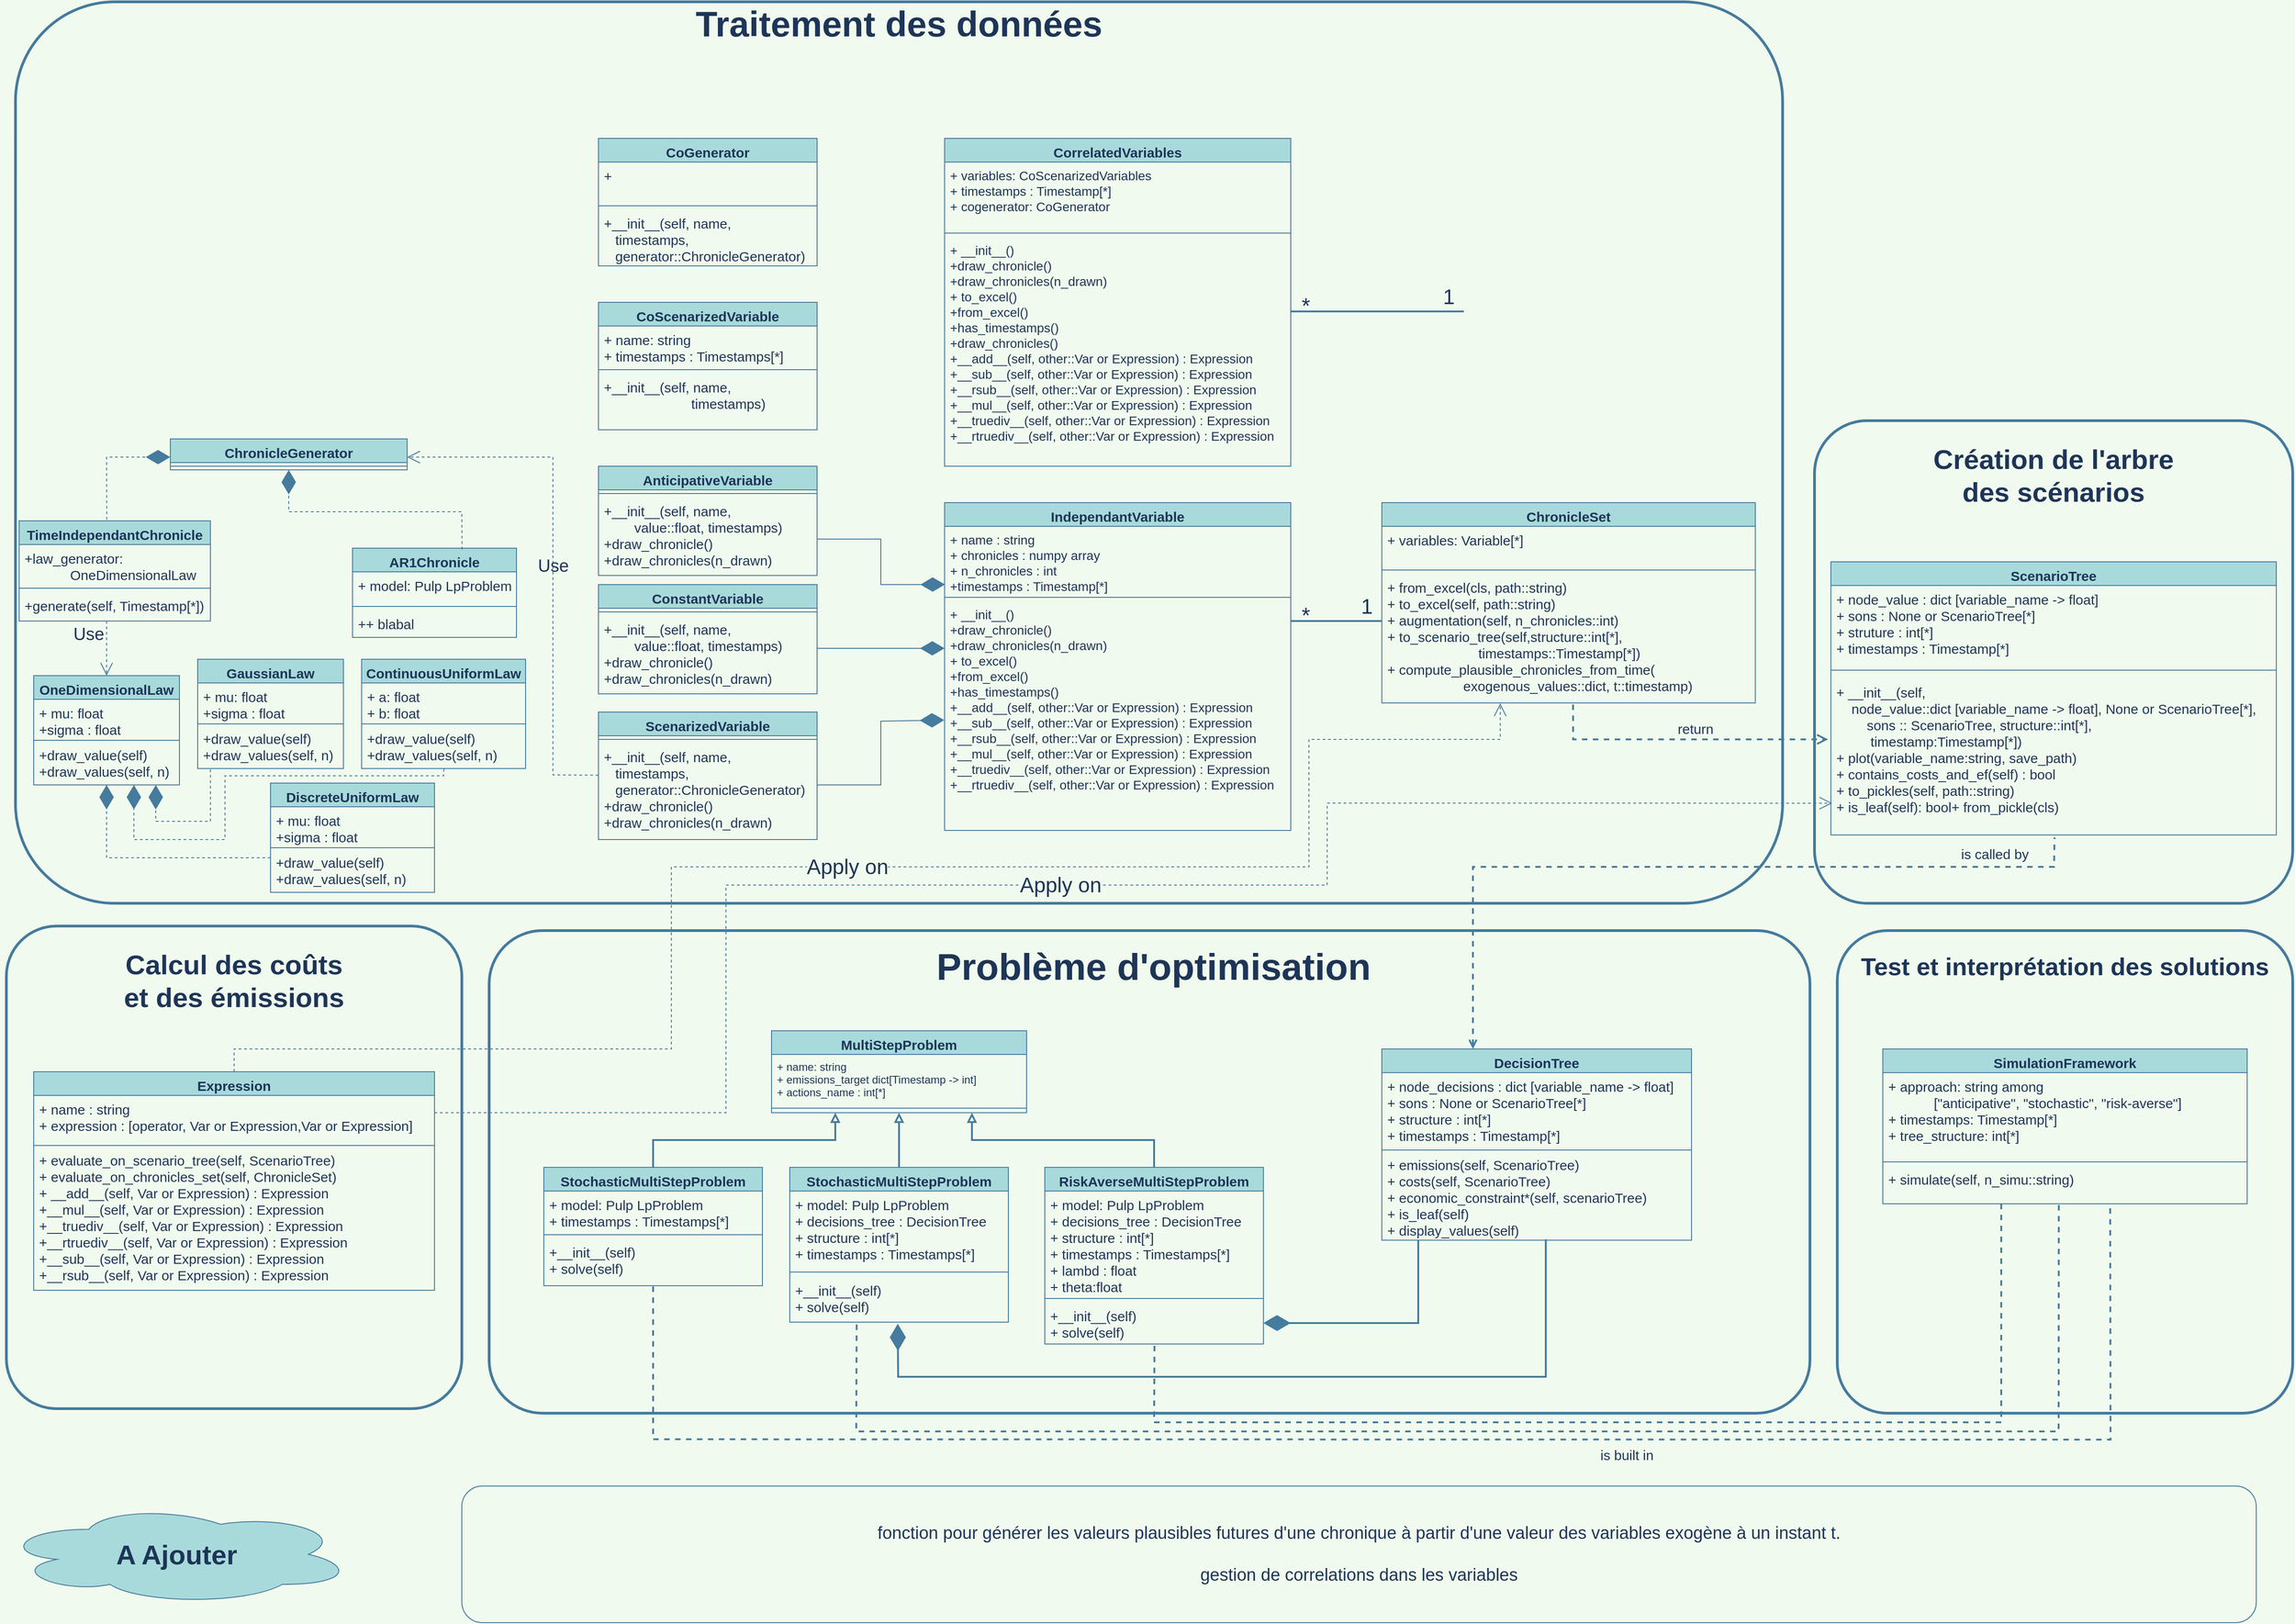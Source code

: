 <mxfile version="20.5.1" type="github">
  <diagram id="YrPUMRgpWzm4Fn-pUq0T" name="Page-1">
    <mxGraphModel dx="2578" dy="1687" grid="1" gridSize="10" guides="1" tooltips="1" connect="1" arrows="1" fold="1" page="1" pageScale="1" pageWidth="827" pageHeight="1169" background="#F1FAEE" math="0" shadow="0">
      <root>
        <mxCell id="0" />
        <mxCell id="1" parent="0" />
        <mxCell id="xvB01QNVO9UyKIm5b7mx-99" value="&lt;div style=&quot;font-size: 19px;&quot;&gt;&lt;font style=&quot;font-size: 19px;&quot;&gt;fonction pour générer les valeurs plausibles futures d&#39;une chronique à partir d&#39;une valeur des variables exogène à un instant t.&lt;/font&gt;&lt;/div&gt;&lt;div style=&quot;font-size: 19px;&quot;&gt;&lt;font style=&quot;font-size: 19px;&quot;&gt;&lt;br&gt;&lt;/font&gt;&lt;/div&gt;&lt;div style=&quot;font-size: 19px;&quot;&gt;&lt;font style=&quot;font-size: 19px;&quot;&gt;gestion de correlations dans les variables&lt;br&gt;&lt;/font&gt;&lt;/div&gt;" style="rounded=1;whiteSpace=wrap;html=1;strokeColor=#457B9D;fontSize=15;fontColor=#1D3557;fillColor=none;" parent="1" vertex="1">
          <mxGeometry x="-1140" y="1210" width="1970" height="150" as="geometry" />
        </mxCell>
        <mxCell id="xvB01QNVO9UyKIm5b7mx-77" value="" style="rounded=1;whiteSpace=wrap;html=1;arcSize=11;connectable=0;allowArrows=0;strokeWidth=3;fillColor=none;strokeColor=#457B9D;pointerEvents=0;fontColor=#1D3557;" parent="1" vertex="1">
          <mxGeometry x="-1640" y="595" width="500" height="530" as="geometry" />
        </mxCell>
        <mxCell id="xvB01QNVO9UyKIm5b7mx-73" value="" style="rounded=1;whiteSpace=wrap;html=1;arcSize=11;connectable=0;allowArrows=0;strokeWidth=3;fillColor=none;strokeColor=#457B9D;pointerEvents=0;fontColor=#1D3557;" parent="1" vertex="1">
          <mxGeometry x="-1630" y="-420" width="1940" height="990" as="geometry" />
        </mxCell>
        <mxCell id="xvB01QNVO9UyKIm5b7mx-2" value="IndependantVariable" style="swimlane;fontStyle=1;align=center;verticalAlign=top;childLayout=stackLayout;horizontal=1;startSize=26;horizontalStack=0;resizeParent=1;resizeParentMax=0;resizeLast=0;collapsible=1;marginBottom=0;fillColor=#A8DADC;strokeColor=#457B9D;fontColor=#1D3557;fontSize=15;" parent="1" vertex="1">
          <mxGeometry x="-610" y="130" width="380" height="360" as="geometry" />
        </mxCell>
        <mxCell id="xvB01QNVO9UyKIm5b7mx-3" value="+ name : string&#xa;+ chronicles : numpy array&#xa;+ n_chronicles : int&#xa;+timestamps : Timestamp[*]&#xa;&#xa;&#xa;" style="text;strokeColor=none;fillColor=none;align=left;verticalAlign=top;spacingLeft=4;spacingRight=4;overflow=hidden;rotatable=0;points=[[0,0.5],[1,0.5]];portConstraint=eastwest;fontSize=14;fontColor=#1D3557;" parent="xvB01QNVO9UyKIm5b7mx-2" vertex="1">
          <mxGeometry y="26" width="380" height="74" as="geometry" />
        </mxCell>
        <mxCell id="xvB01QNVO9UyKIm5b7mx-4" value="" style="line;strokeWidth=1;fillColor=none;align=left;verticalAlign=middle;spacingTop=-1;spacingLeft=3;spacingRight=3;rotatable=0;labelPosition=right;points=[];portConstraint=eastwest;strokeColor=#457B9D;fontColor=#1D3557;labelBackgroundColor=#F1FAEE;" parent="xvB01QNVO9UyKIm5b7mx-2" vertex="1">
          <mxGeometry y="100" width="380" height="8" as="geometry" />
        </mxCell>
        <mxCell id="xvB01QNVO9UyKIm5b7mx-5" value="+ __init__()&#xa;+draw_chronicle()&#xa;+draw_chronicles(n_drawn)&#xa;+ to_excel()&#xa;+from_excel()&#xa;+has_timestamps()&#xa;+__add__(self, other::Var or Expression) : Expression&#xa;+__sub__(self, other::Var or Expression) : Expression&#xa;+__rsub__(self, other::Var or Expression) : Expression&#xa;+__mul__(self, other::Var or Expression) : Expression&#xa;+__truediv__(self, other::Var or Expression) : Expression&#xa;+__rtruediv__(self, other::Var or Expression) : Expression&#xa;" style="text;strokeColor=none;fillColor=none;align=left;verticalAlign=top;spacingLeft=4;spacingRight=4;overflow=hidden;rotatable=0;points=[[0,0.5],[1,0.5]];portConstraint=eastwest;fontSize=14;fontColor=#1D3557;" parent="xvB01QNVO9UyKIm5b7mx-2" vertex="1">
          <mxGeometry y="108" width="380" height="252" as="geometry" />
        </mxCell>
        <mxCell id="xvB01QNVO9UyKIm5b7mx-10" value="ScenarioTree" style="swimlane;fontStyle=1;align=center;verticalAlign=top;childLayout=stackLayout;horizontal=1;startSize=26;horizontalStack=0;resizeParent=1;resizeParentMax=0;resizeLast=0;collapsible=1;marginBottom=0;fillColor=#A8DADC;strokeColor=#457B9D;fontColor=#1D3557;fontSize=15;" parent="1" vertex="1">
          <mxGeometry x="363" y="195" width="489" height="300" as="geometry" />
        </mxCell>
        <mxCell id="xvB01QNVO9UyKIm5b7mx-11" value="+ node_value : dict [variable_name -&gt; float]&#xa;+ sons : None or ScenarioTree[*]&#xa;+ struture : int[*]&#xa;+ timestamps : Timestamp[*]&#xa;&#xa;&#xa;" style="text;strokeColor=none;fillColor=none;align=left;verticalAlign=top;spacingLeft=4;spacingRight=4;overflow=hidden;rotatable=0;points=[[0,0.5],[1,0.5]];portConstraint=eastwest;fontColor=#1D3557;fontSize=15;" parent="xvB01QNVO9UyKIm5b7mx-10" vertex="1">
          <mxGeometry y="26" width="489" height="84" as="geometry" />
        </mxCell>
        <mxCell id="xvB01QNVO9UyKIm5b7mx-12" value="" style="line;strokeWidth=1;fillColor=none;align=left;verticalAlign=middle;spacingTop=-1;spacingLeft=3;spacingRight=3;rotatable=0;labelPosition=right;points=[];portConstraint=eastwest;strokeColor=#457B9D;fontColor=#1D3557;labelBackgroundColor=#F1FAEE;" parent="xvB01QNVO9UyKIm5b7mx-10" vertex="1">
          <mxGeometry y="110" width="489" height="18" as="geometry" />
        </mxCell>
        <mxCell id="xvB01QNVO9UyKIm5b7mx-13" value="+ __init__(self, &#xa;    node_value::dict [variable_name -&gt; float], None or ScenarioTree[*],&#xa;        sons :: ScenarioTree, structure::int[*],&#xa;         timestamp:Timestamp[*])&#xa;+ plot(variable_name:string, save_path)&#xa;+ contains_costs_and_ef(self) : bool&#xa;+ to_pickles(self, path::string)&#xa;+ is_leaf(self): bool+ from_pickle(cls)&#xa;" style="text;strokeColor=none;fillColor=none;align=left;verticalAlign=top;spacingLeft=4;spacingRight=4;overflow=hidden;rotatable=0;points=[[0,0.5],[1,0.5]];portConstraint=eastwest;fontColor=#1D3557;fontSize=15;" parent="xvB01QNVO9UyKIm5b7mx-10" vertex="1">
          <mxGeometry y="128" width="489" height="172" as="geometry" />
        </mxCell>
        <mxCell id="xvB01QNVO9UyKIm5b7mx-32" value="Expression" style="swimlane;fontStyle=1;align=center;verticalAlign=top;childLayout=stackLayout;horizontal=1;startSize=26;horizontalStack=0;resizeParent=1;resizeParentMax=0;resizeLast=0;collapsible=1;marginBottom=0;fillColor=#A8DADC;strokeColor=#457B9D;fontColor=#1D3557;fontSize=15;" parent="1" vertex="1">
          <mxGeometry x="-1610" y="755" width="440" height="240" as="geometry" />
        </mxCell>
        <mxCell id="xvB01QNVO9UyKIm5b7mx-33" value="+ name : string&#xa;+ expression : [operator, Var or Expression,Var or Expression]" style="text;strokeColor=none;fillColor=none;align=left;verticalAlign=top;spacingLeft=4;spacingRight=4;overflow=hidden;rotatable=0;points=[[0,0.5],[1,0.5]];portConstraint=eastwest;fontColor=#1D3557;fontSize=15;" parent="xvB01QNVO9UyKIm5b7mx-32" vertex="1">
          <mxGeometry y="26" width="440" height="54" as="geometry" />
        </mxCell>
        <mxCell id="xvB01QNVO9UyKIm5b7mx-34" value="" style="line;strokeWidth=1;fillColor=none;align=left;verticalAlign=middle;spacingTop=-1;spacingLeft=3;spacingRight=3;rotatable=0;labelPosition=right;points=[];portConstraint=eastwest;strokeColor=#457B9D;fontColor=#1D3557;labelBackgroundColor=#F1FAEE;" parent="xvB01QNVO9UyKIm5b7mx-32" vertex="1">
          <mxGeometry y="80" width="440" height="2" as="geometry" />
        </mxCell>
        <mxCell id="xvB01QNVO9UyKIm5b7mx-35" value="+ evaluate_on_scenario_tree(self, ScenarioTree)&#xa;+ evaluate_on_chronicles_set(self, ChronicleSet)&#xa;+ __add__(self, Var or Expression) : Expression&#xa;+__mul__(self, Var or Expression) : Expression&#xa;+__truediv__(self, Var or Expression) : Expression&#xa;+__rtruediv__(self, Var or Expression) : Expression&#xa;+__sub__(self, Var or Expression) : Expression&#xa;+__rsub__(self, Var or Expression) : Expression&#xa;&#xa;&#xa;&#xa;" style="text;strokeColor=none;fillColor=none;align=left;verticalAlign=top;spacingLeft=4;spacingRight=4;overflow=hidden;rotatable=0;points=[[0,0.5],[1,0.5]];portConstraint=eastwest;fontColor=#1D3557;fontSize=15;" parent="xvB01QNVO9UyKIm5b7mx-32" vertex="1">
          <mxGeometry y="82" width="440" height="158" as="geometry" />
        </mxCell>
        <mxCell id="xvB01QNVO9UyKIm5b7mx-41" value="ChronicleSet" style="swimlane;fontStyle=1;align=center;verticalAlign=top;childLayout=stackLayout;horizontal=1;startSize=26;horizontalStack=0;resizeParent=1;resizeParentMax=0;resizeLast=0;collapsible=1;marginBottom=0;fillColor=#A8DADC;strokeColor=#457B9D;fontColor=#1D3557;fontSize=15;" parent="1" vertex="1">
          <mxGeometry x="-130" y="130" width="410" height="220" as="geometry" />
        </mxCell>
        <mxCell id="xvB01QNVO9UyKIm5b7mx-42" value="+ variables: Variable[*]" style="text;strokeColor=none;fillColor=none;align=left;verticalAlign=top;spacingLeft=4;spacingRight=4;overflow=hidden;rotatable=0;points=[[0,0.5],[1,0.5]];portConstraint=eastwest;fontColor=#1D3557;fontSize=15;" parent="xvB01QNVO9UyKIm5b7mx-41" vertex="1">
          <mxGeometry y="26" width="410" height="44" as="geometry" />
        </mxCell>
        <mxCell id="xvB01QNVO9UyKIm5b7mx-43" value="" style="line;strokeWidth=1;fillColor=none;align=left;verticalAlign=middle;spacingTop=-1;spacingLeft=3;spacingRight=3;rotatable=0;labelPosition=right;points=[];portConstraint=eastwest;strokeColor=#457B9D;fontColor=#1D3557;labelBackgroundColor=#F1FAEE;" parent="xvB01QNVO9UyKIm5b7mx-41" vertex="1">
          <mxGeometry y="70" width="410" height="8" as="geometry" />
        </mxCell>
        <mxCell id="xvB01QNVO9UyKIm5b7mx-44" value="+ from_excel(cls, path::string)&#xa;+ to_excel(self, path::string)&#xa;+ augmentation(self, n_chronicles::int)&#xa;+ to_scenario_tree(self,structure::int[*], &#xa;                        timestamps::Timestamp[*])&#xa;+ compute_plausible_chronicles_from_time(&#xa;                    exogenous_values::dict, t::timestamp)&#xa;" style="text;strokeColor=none;fillColor=none;align=left;verticalAlign=top;spacingLeft=4;spacingRight=4;overflow=hidden;rotatable=0;points=[[0,0.5],[1,0.5]];portConstraint=eastwest;fontColor=#1D3557;fontSize=15;" parent="xvB01QNVO9UyKIm5b7mx-41" vertex="1">
          <mxGeometry y="78" width="410" height="142" as="geometry" />
        </mxCell>
        <mxCell id="xvB01QNVO9UyKIm5b7mx-47" value="DecisionTree" style="swimlane;fontStyle=1;align=center;verticalAlign=top;childLayout=stackLayout;horizontal=1;startSize=26;horizontalStack=0;resizeParent=1;resizeParentMax=0;resizeLast=0;collapsible=1;marginBottom=0;fillColor=#A8DADC;strokeColor=#457B9D;fontColor=#1D3557;fontSize=15;" parent="1" vertex="1">
          <mxGeometry x="-130" y="730" width="340" height="210" as="geometry" />
        </mxCell>
        <mxCell id="xvB01QNVO9UyKIm5b7mx-48" value="+ node_decisions : dict [variable_name -&gt; float]&#xa;+ sons : None or ScenarioTree[*]&#xa;+ structure : int[*]&#xa;+ timestamps : Timestamp[*]&#xa;&#xa;&#xa;" style="text;strokeColor=none;fillColor=none;align=left;verticalAlign=top;spacingLeft=4;spacingRight=4;overflow=hidden;rotatable=0;points=[[0,0.5],[1,0.5]];portConstraint=eastwest;fontColor=#1D3557;fontSize=15;" parent="xvB01QNVO9UyKIm5b7mx-47" vertex="1">
          <mxGeometry y="26" width="340" height="84" as="geometry" />
        </mxCell>
        <mxCell id="xvB01QNVO9UyKIm5b7mx-49" value="" style="line;strokeWidth=1;fillColor=none;align=left;verticalAlign=middle;spacingTop=-1;spacingLeft=3;spacingRight=3;rotatable=0;labelPosition=right;points=[];portConstraint=eastwest;strokeColor=#457B9D;fontColor=#1D3557;labelBackgroundColor=#F1FAEE;" parent="xvB01QNVO9UyKIm5b7mx-47" vertex="1">
          <mxGeometry y="110" width="340" height="2" as="geometry" />
        </mxCell>
        <mxCell id="xvB01QNVO9UyKIm5b7mx-50" value="+ emissions(self, ScenarioTree)&#xa;+ costs(self, ScenarioTree)&#xa;+ economic_constraint*(self, scenarioTree)&#xa;+ is_leaf(self)&#xa;+ display_values(self)" style="text;strokeColor=none;fillColor=none;align=left;verticalAlign=top;spacingLeft=4;spacingRight=4;overflow=hidden;rotatable=0;points=[[0,0.5],[1,0.5]];portConstraint=eastwest;fontColor=#1D3557;fontSize=15;" parent="xvB01QNVO9UyKIm5b7mx-47" vertex="1">
          <mxGeometry y="112" width="340" height="98" as="geometry" />
        </mxCell>
        <mxCell id="xvB01QNVO9UyKIm5b7mx-53" value="MultiStepProblem" style="swimlane;fontStyle=1;align=center;verticalAlign=top;childLayout=stackLayout;horizontal=1;startSize=26;horizontalStack=0;resizeParent=1;resizeParentMax=0;resizeLast=0;collapsible=1;marginBottom=0;fillColor=#A8DADC;strokeColor=#457B9D;fontColor=#1D3557;fontSize=15;" parent="1" vertex="1">
          <mxGeometry x="-800" y="710" width="280" height="90" as="geometry" />
        </mxCell>
        <mxCell id="xvB01QNVO9UyKIm5b7mx-54" value="+ name: string&#xa;+ emissions_target dict[Timestamp -&gt; int]&#xa;+ actions_name : int[*]&#xa;&#xa;" style="text;strokeColor=none;fillColor=none;align=left;verticalAlign=top;spacingLeft=4;spacingRight=4;overflow=hidden;rotatable=0;points=[[0,0.5],[1,0.5]];portConstraint=eastwest;fontColor=#1D3557;" parent="xvB01QNVO9UyKIm5b7mx-53" vertex="1">
          <mxGeometry y="26" width="280" height="54" as="geometry" />
        </mxCell>
        <mxCell id="xvB01QNVO9UyKIm5b7mx-55" value="" style="line;strokeWidth=1;fillColor=none;align=left;verticalAlign=middle;spacingTop=-1;spacingLeft=3;spacingRight=3;rotatable=0;labelPosition=right;points=[];portConstraint=eastwest;strokeColor=#457B9D;fontColor=#1D3557;labelBackgroundColor=#F1FAEE;" parent="xvB01QNVO9UyKIm5b7mx-53" vertex="1">
          <mxGeometry y="80" width="280" height="10" as="geometry" />
        </mxCell>
        <mxCell id="xvB01QNVO9UyKIm5b7mx-57" value="StochasticMultiStepProblem" style="swimlane;fontStyle=1;align=center;verticalAlign=top;childLayout=stackLayout;horizontal=1;startSize=26;horizontalStack=0;resizeParent=1;resizeParentMax=0;resizeLast=0;collapsible=1;marginBottom=0;fillColor=#A8DADC;strokeColor=#457B9D;fontColor=#1D3557;fontSize=15;" parent="1" vertex="1">
          <mxGeometry x="-1050" y="860" width="240" height="130" as="geometry" />
        </mxCell>
        <mxCell id="xvB01QNVO9UyKIm5b7mx-58" value="+ model: Pulp LpProblem&#xa;+ timestamps : Timestamps[*]" style="text;strokeColor=none;fillColor=none;align=left;verticalAlign=top;spacingLeft=4;spacingRight=4;overflow=hidden;rotatable=0;points=[[0,0.5],[1,0.5]];portConstraint=eastwest;fontColor=#1D3557;fontSize=15;" parent="xvB01QNVO9UyKIm5b7mx-57" vertex="1">
          <mxGeometry y="26" width="240" height="44" as="geometry" />
        </mxCell>
        <mxCell id="xvB01QNVO9UyKIm5b7mx-59" value="" style="line;strokeWidth=1;fillColor=none;align=left;verticalAlign=middle;spacingTop=-1;spacingLeft=3;spacingRight=3;rotatable=0;labelPosition=right;points=[];portConstraint=eastwest;strokeColor=#457B9D;fontColor=#1D3557;labelBackgroundColor=#F1FAEE;" parent="xvB01QNVO9UyKIm5b7mx-57" vertex="1">
          <mxGeometry y="70" width="240" height="8" as="geometry" />
        </mxCell>
        <mxCell id="xvB01QNVO9UyKIm5b7mx-60" value="+__init__(self)&#xa;+ solve(self)&#xa;&#xa;&#xa;" style="text;strokeColor=none;fillColor=none;align=left;verticalAlign=top;spacingLeft=4;spacingRight=4;overflow=hidden;rotatable=0;points=[[0,0.5],[1,0.5]];portConstraint=eastwest;fontColor=#1D3557;fontSize=15;" parent="xvB01QNVO9UyKIm5b7mx-57" vertex="1">
          <mxGeometry y="78" width="240" height="52" as="geometry" />
        </mxCell>
        <mxCell id="xvB01QNVO9UyKIm5b7mx-61" value="StochasticMultiStepProblem" style="swimlane;fontStyle=1;align=center;verticalAlign=top;childLayout=stackLayout;horizontal=1;startSize=26;horizontalStack=0;resizeParent=1;resizeParentMax=0;resizeLast=0;collapsible=1;marginBottom=0;fillColor=#A8DADC;strokeColor=#457B9D;fontColor=#1D3557;fontSize=15;" parent="1" vertex="1">
          <mxGeometry x="-780" y="860" width="240" height="170" as="geometry" />
        </mxCell>
        <mxCell id="xvB01QNVO9UyKIm5b7mx-62" value="+ model: Pulp LpProblem&#xa;+ decisions_tree : DecisionTree&#xa;+ structure : int[*]&#xa;+ timestamps : Timestamps[*]&#xa;&#xa;" style="text;strokeColor=none;fillColor=none;align=left;verticalAlign=top;spacingLeft=4;spacingRight=4;overflow=hidden;rotatable=0;points=[[0,0.5],[1,0.5]];portConstraint=eastwest;fontColor=#1D3557;fontSize=15;" parent="xvB01QNVO9UyKIm5b7mx-61" vertex="1">
          <mxGeometry y="26" width="240" height="84" as="geometry" />
        </mxCell>
        <mxCell id="xvB01QNVO9UyKIm5b7mx-63" value="" style="line;strokeWidth=1;fillColor=none;align=left;verticalAlign=middle;spacingTop=-1;spacingLeft=3;spacingRight=3;rotatable=0;labelPosition=right;points=[];portConstraint=eastwest;strokeColor=#457B9D;fontColor=#1D3557;labelBackgroundColor=#F1FAEE;" parent="xvB01QNVO9UyKIm5b7mx-61" vertex="1">
          <mxGeometry y="110" width="240" height="10" as="geometry" />
        </mxCell>
        <mxCell id="xvB01QNVO9UyKIm5b7mx-64" value="+__init__(self)&#xa;+ solve(self)&#xa;" style="text;strokeColor=none;fillColor=none;align=left;verticalAlign=top;spacingLeft=4;spacingRight=4;overflow=hidden;rotatable=0;points=[[0,0.5],[1,0.5]];portConstraint=eastwest;fontColor=#1D3557;fontSize=15;" parent="xvB01QNVO9UyKIm5b7mx-61" vertex="1">
          <mxGeometry y="120" width="240" height="50" as="geometry" />
        </mxCell>
        <mxCell id="xvB01QNVO9UyKIm5b7mx-65" value="RiskAverseMultiStepProblem" style="swimlane;fontStyle=1;align=center;verticalAlign=top;childLayout=stackLayout;horizontal=1;startSize=26;horizontalStack=0;resizeParent=1;resizeParentMax=0;resizeLast=0;collapsible=1;marginBottom=0;fillColor=#A8DADC;strokeColor=#457B9D;fontColor=#1D3557;fontSize=15;" parent="1" vertex="1">
          <mxGeometry x="-500" y="860" width="240" height="194" as="geometry" />
        </mxCell>
        <mxCell id="xvB01QNVO9UyKIm5b7mx-66" value="+ model: Pulp LpProblem&#xa;+ decisions_tree : DecisionTree&#xa;+ structure : int[*]&#xa;+ timestamps : Timestamps[*]&#xa;+ lambd : float&#xa;+ theta:float&#xa;&#xa;&#xa;&#xa;&#xa;" style="text;strokeColor=none;fillColor=none;align=left;verticalAlign=top;spacingLeft=4;spacingRight=4;overflow=hidden;rotatable=0;points=[[0,0.5],[1,0.5]];portConstraint=eastwest;fontColor=#1D3557;fontSize=15;" parent="xvB01QNVO9UyKIm5b7mx-65" vertex="1">
          <mxGeometry y="26" width="240" height="114" as="geometry" />
        </mxCell>
        <mxCell id="xvB01QNVO9UyKIm5b7mx-67" value="" style="line;strokeWidth=1;fillColor=none;align=left;verticalAlign=middle;spacingTop=-1;spacingLeft=3;spacingRight=3;rotatable=0;labelPosition=right;points=[];portConstraint=eastwest;strokeColor=#457B9D;fontColor=#1D3557;labelBackgroundColor=#F1FAEE;" parent="xvB01QNVO9UyKIm5b7mx-65" vertex="1">
          <mxGeometry y="140" width="240" height="8" as="geometry" />
        </mxCell>
        <mxCell id="xvB01QNVO9UyKIm5b7mx-68" value="+__init__(self)&#xa;+ solve(self)&#xa;&#xa;&#xa;&#xa;&#xa;" style="text;strokeColor=none;fillColor=none;align=left;verticalAlign=top;spacingLeft=4;spacingRight=4;overflow=hidden;rotatable=0;points=[[0,0.5],[1,0.5]];portConstraint=eastwest;fontColor=#1D3557;fontSize=15;" parent="xvB01QNVO9UyKIm5b7mx-65" vertex="1">
          <mxGeometry y="148" width="240" height="46" as="geometry" />
        </mxCell>
        <mxCell id="xvB01QNVO9UyKIm5b7mx-69" value="SimulationFramework" style="swimlane;fontStyle=1;align=center;verticalAlign=top;childLayout=stackLayout;horizontal=1;startSize=26;horizontalStack=0;resizeParent=1;resizeParentMax=0;resizeLast=0;collapsible=1;marginBottom=0;fillColor=#A8DADC;strokeColor=#457B9D;fontColor=#1D3557;fontSize=15;" parent="1" vertex="1">
          <mxGeometry x="420" y="730" width="400" height="170" as="geometry" />
        </mxCell>
        <mxCell id="xvB01QNVO9UyKIm5b7mx-70" value="+ approach: string among &#xa;            [&quot;anticipative&quot;, &quot;stochastic&quot;, &quot;risk-averse&quot;]&#xa;+ timestamps: Timestamp[*]&#xa;+ tree_structure: int[*] &#xa;" style="text;strokeColor=none;fillColor=none;align=left;verticalAlign=top;spacingLeft=4;spacingRight=4;overflow=hidden;rotatable=0;points=[[0,0.5],[1,0.5]];portConstraint=eastwest;fontColor=#1D3557;fontSize=15;" parent="xvB01QNVO9UyKIm5b7mx-69" vertex="1">
          <mxGeometry y="26" width="400" height="94" as="geometry" />
        </mxCell>
        <mxCell id="xvB01QNVO9UyKIm5b7mx-71" value="" style="line;strokeWidth=1;fillColor=none;align=left;verticalAlign=middle;spacingTop=-1;spacingLeft=3;spacingRight=3;rotatable=0;labelPosition=right;points=[];portConstraint=eastwest;strokeColor=#457B9D;fontColor=#1D3557;labelBackgroundColor=#F1FAEE;" parent="xvB01QNVO9UyKIm5b7mx-69" vertex="1">
          <mxGeometry y="120" width="400" height="8" as="geometry" />
        </mxCell>
        <mxCell id="xvB01QNVO9UyKIm5b7mx-72" value="+ simulate(self, n_simu::string)&#xa;" style="text;strokeColor=none;fillColor=none;align=left;verticalAlign=top;spacingLeft=4;spacingRight=4;overflow=hidden;rotatable=0;points=[[0,0.5],[1,0.5]];portConstraint=eastwest;fontColor=#1D3557;fontSize=15;" parent="xvB01QNVO9UyKIm5b7mx-69" vertex="1">
          <mxGeometry y="128" width="400" height="42" as="geometry" />
        </mxCell>
        <mxCell id="xvB01QNVO9UyKIm5b7mx-74" value="&lt;font style=&quot;font-size: 39px;&quot;&gt;&lt;b&gt;&lt;font style=&quot;font-size: 39px;&quot;&gt;Traitement des données&lt;/font&gt;&lt;/b&gt;&lt;/font&gt;" style="text;html=1;strokeColor=none;fillColor=none;align=center;verticalAlign=middle;whiteSpace=wrap;rounded=0;strokeWidth=3;fontColor=#1D3557;" parent="1" vertex="1">
          <mxGeometry x="-1630" y="-420" width="1940" height="50" as="geometry" />
        </mxCell>
        <mxCell id="xvB01QNVO9UyKIm5b7mx-75" value="" style="rounded=1;whiteSpace=wrap;html=1;arcSize=11;connectable=0;allowArrows=0;strokeWidth=3;fillColor=none;strokeColor=#457B9D;pointerEvents=0;fontColor=#1D3557;" parent="1" vertex="1">
          <mxGeometry x="345" y="40" width="525" height="530" as="geometry" />
        </mxCell>
        <mxCell id="xvB01QNVO9UyKIm5b7mx-76" value="&lt;div style=&quot;font-size: 30px;&quot;&gt;&lt;font style=&quot;font-size: 30px;&quot;&gt;&lt;b&gt;&lt;font style=&quot;font-size: 30px;&quot;&gt;Création de l&#39;arbre&lt;/font&gt;&lt;/b&gt;&lt;/font&gt;&lt;/div&gt;&lt;div style=&quot;font-size: 30px;&quot;&gt;&lt;font style=&quot;font-size: 30px;&quot;&gt;&lt;b&gt;&lt;font style=&quot;font-size: 30px;&quot;&gt;des scénarios&lt;br&gt;&lt;/font&gt;&lt;/b&gt;&lt;/font&gt;&lt;/div&gt;" style="text;html=1;strokeColor=none;fillColor=none;align=center;verticalAlign=middle;whiteSpace=wrap;rounded=0;strokeWidth=3;fontColor=#1D3557;" parent="1" vertex="1">
          <mxGeometry x="345" y="60" width="525" height="80" as="geometry" />
        </mxCell>
        <mxCell id="xvB01QNVO9UyKIm5b7mx-78" value="&lt;div&gt;&lt;font style=&quot;font-size: 30px;&quot;&gt;&lt;b&gt;Calcul des coûts &lt;br&gt;&lt;/b&gt;&lt;/font&gt;&lt;/div&gt;&lt;div&gt;&lt;font style=&quot;font-size: 30px;&quot;&gt;&lt;b&gt;et des émissions&lt;/b&gt;&lt;/font&gt;&lt;/div&gt;" style="text;html=1;strokeColor=none;fillColor=none;align=center;verticalAlign=middle;whiteSpace=wrap;rounded=0;strokeWidth=3;fontColor=#1D3557;" parent="1" vertex="1">
          <mxGeometry x="-1640" y="615" width="500" height="80" as="geometry" />
        </mxCell>
        <mxCell id="xvB01QNVO9UyKIm5b7mx-79" value="" style="rounded=1;whiteSpace=wrap;html=1;arcSize=11;connectable=0;allowArrows=0;strokeWidth=3;fillColor=none;strokeColor=#457B9D;pointerEvents=0;fontColor=#1D3557;" parent="1" vertex="1">
          <mxGeometry x="-1110" y="600" width="1450" height="530" as="geometry" />
        </mxCell>
        <mxCell id="xvB01QNVO9UyKIm5b7mx-80" value="&lt;div style=&quot;font-size: 41px;&quot;&gt;&lt;font style=&quot;font-size: 41px;&quot;&gt;&lt;b&gt;&lt;font style=&quot;font-size: 41px;&quot;&gt;Problème d&#39;optimisation&lt;br&gt;&lt;/font&gt;&lt;/b&gt;&lt;/font&gt;&lt;/div&gt;" style="text;html=1;strokeColor=none;fillColor=none;align=center;verticalAlign=middle;whiteSpace=wrap;rounded=0;strokeWidth=3;fontColor=#1D3557;" parent="1" vertex="1">
          <mxGeometry x="-1100" y="600" width="1438.5" height="80" as="geometry" />
        </mxCell>
        <mxCell id="xvB01QNVO9UyKIm5b7mx-81" value="" style="rounded=1;whiteSpace=wrap;html=1;arcSize=11;connectable=0;allowArrows=0;strokeWidth=3;fillColor=none;strokeColor=#457B9D;pointerEvents=0;fontColor=#1D3557;" parent="1" vertex="1">
          <mxGeometry x="370" y="600" width="500" height="530" as="geometry" />
        </mxCell>
        <mxCell id="xvB01QNVO9UyKIm5b7mx-86" value="&lt;font style=&quot;font-size: 27px;&quot;&gt;&lt;b&gt;Test et interprétation des solutions&lt;/b&gt;&lt;/font&gt;" style="text;html=1;strokeColor=none;fillColor=none;align=center;verticalAlign=middle;whiteSpace=wrap;rounded=0;strokeWidth=3;fontColor=#1D3557;" parent="1" vertex="1">
          <mxGeometry x="370" y="600" width="500" height="80" as="geometry" />
        </mxCell>
        <mxCell id="xvB01QNVO9UyKIm5b7mx-95" value="&lt;font style=&quot;font-size: 30px;&quot;&gt;&lt;b&gt;A Ajouter&lt;/b&gt;&lt;/font&gt;" style="ellipse;shape=cloud;whiteSpace=wrap;html=1;strokeColor=#457B9D;fontSize=15;fontColor=#1D3557;fillColor=#A8DADC;" parent="1" vertex="1">
          <mxGeometry x="-1646" y="1230" width="386" height="110" as="geometry" />
        </mxCell>
        <mxCell id="xvB01QNVO9UyKIm5b7mx-119" value="" style="endArrow=block;html=1;rounded=0;strokeColor=#457B9D;fontSize=15;fontColor=#1D3557;fillColor=#A8DADC;entryX=0.25;entryY=1;entryDx=0;entryDy=0;endFill=0;strokeWidth=2;labelBackgroundColor=#F1FAEE;" parent="1" target="xvB01QNVO9UyKIm5b7mx-53" edge="1">
          <mxGeometry width="50" height="50" relative="1" as="geometry">
            <mxPoint x="-930" y="860" as="sourcePoint" />
            <mxPoint x="-880" y="810" as="targetPoint" />
            <Array as="points">
              <mxPoint x="-930" y="830" />
              <mxPoint x="-730" y="830" />
            </Array>
          </mxGeometry>
        </mxCell>
        <mxCell id="xvB01QNVO9UyKIm5b7mx-121" value="" style="endArrow=block;html=1;rounded=0;strokeColor=#457B9D;fontSize=15;fontColor=#1D3557;fillColor=#A8DADC;entryX=0.5;entryY=1;entryDx=0;entryDy=0;endFill=0;strokeWidth=2;labelBackgroundColor=#F1FAEE;" parent="1" target="xvB01QNVO9UyKIm5b7mx-53" edge="1">
          <mxGeometry width="50" height="50" relative="1" as="geometry">
            <mxPoint x="-660" y="860" as="sourcePoint" />
            <mxPoint x="-610" y="810" as="targetPoint" />
          </mxGeometry>
        </mxCell>
        <mxCell id="xvB01QNVO9UyKIm5b7mx-122" value="" style="endArrow=block;html=1;rounded=0;strokeColor=#457B9D;fontSize=15;fontColor=#1D3557;fillColor=#A8DADC;entryX=0.25;entryY=1;entryDx=0;entryDy=0;endFill=0;strokeWidth=2;labelBackgroundColor=#F1FAEE;" parent="1" edge="1">
          <mxGeometry width="50" height="50" relative="1" as="geometry">
            <mxPoint x="-380" y="860" as="sourcePoint" />
            <mxPoint x="-580" y="800" as="targetPoint" />
            <Array as="points">
              <mxPoint x="-380" y="830" />
              <mxPoint x="-580" y="830" />
            </Array>
          </mxGeometry>
        </mxCell>
        <mxCell id="xvB01QNVO9UyKIm5b7mx-125" value="&lt;div align=&quot;center&quot;&gt;&lt;span style=&quot;background-color: transparent;&quot;&gt;return&lt;/span&gt;&lt;/div&gt;" style="html=1;verticalAlign=bottom;endArrow=open;dashed=1;endSize=8;rounded=0;strokeColor=#457B9D;strokeWidth=2;fontSize=15;fontColor=#1D3557;fillColor=#A8DADC;exitX=0.512;exitY=1.012;exitDx=0;exitDy=0;exitPerimeter=0;endFill=1;startFill=1;align=center;labelBackgroundColor=#F1FAEE;" parent="1" source="xvB01QNVO9UyKIm5b7mx-44" edge="1">
          <mxGeometry x="0.083" relative="1" as="geometry">
            <mxPoint x="660" y="650" as="sourcePoint" />
            <mxPoint x="360" y="390" as="targetPoint" />
            <Array as="points">
              <mxPoint x="80" y="390" />
            </Array>
            <mxPoint as="offset" />
          </mxGeometry>
        </mxCell>
        <mxCell id="xvB01QNVO9UyKIm5b7mx-130" value="" style="endArrow=none;html=1;edgeStyle=orthogonalEdgeStyle;rounded=0;labelBackgroundColor=none;strokeColor=#457B9D;strokeWidth=2;fontSize=15;fontColor=#1D3557;fillColor=#A8DADC;" parent="1" edge="1">
          <mxGeometry relative="1" as="geometry">
            <mxPoint x="-230" y="260" as="sourcePoint" />
            <mxPoint x="-130" y="260" as="targetPoint" />
          </mxGeometry>
        </mxCell>
        <mxCell id="xvB01QNVO9UyKIm5b7mx-131" value="&lt;font style=&quot;font-size: 24px;&quot;&gt;*&lt;/font&gt;" style="edgeLabel;resizable=0;html=1;align=left;verticalAlign=bottom;strokeColor=#457B9D;fontSize=15;fontColor=#1D3557;fillColor=none;labelBackgroundColor=none;" parent="xvB01QNVO9UyKIm5b7mx-130" connectable="0" vertex="1">
          <mxGeometry x="-1" relative="1" as="geometry">
            <mxPoint x="10" y="10" as="offset" />
          </mxGeometry>
        </mxCell>
        <mxCell id="xvB01QNVO9UyKIm5b7mx-132" value="&lt;font style=&quot;font-size: 23px;&quot;&gt;1&lt;/font&gt;" style="edgeLabel;resizable=0;html=1;align=right;verticalAlign=bottom;strokeColor=#457B9D;fontSize=15;fontColor=#1D3557;fillColor=none;labelBackgroundColor=none;" parent="xvB01QNVO9UyKIm5b7mx-130" connectable="0" vertex="1">
          <mxGeometry x="1" relative="1" as="geometry">
            <mxPoint x="-10" as="offset" />
          </mxGeometry>
        </mxCell>
        <mxCell id="xvB01QNVO9UyKIm5b7mx-144" value="" style="endArrow=none;dashed=1;html=1;rounded=0;labelBackgroundColor=#F1FAEE;strokeColor=#457B9D;strokeWidth=2;fontSize=9;fontColor=#1D3557;fillColor=#A8DADC;entryX=0.502;entryY=1.015;entryDx=0;entryDy=0;entryPerimeter=0;endFill=0;startArrow=open;startFill=0;" parent="1" target="xvB01QNVO9UyKIm5b7mx-13" edge="1">
          <mxGeometry width="50" height="50" relative="1" as="geometry">
            <mxPoint x="-30" y="730" as="sourcePoint" />
            <mxPoint x="30" y="640" as="targetPoint" />
            <Array as="points">
              <mxPoint x="-30" y="530" />
              <mxPoint x="608" y="530" />
            </Array>
          </mxGeometry>
        </mxCell>
        <mxCell id="xvB01QNVO9UyKIm5b7mx-145" value="is called by" style="text;strokeColor=none;fillColor=none;align=left;verticalAlign=middle;spacingLeft=4;spacingRight=4;overflow=hidden;points=[[0,0.5],[1,0.5]];portConstraint=eastwest;rotatable=0;labelBackgroundColor=none;fontSize=15;fontColor=#1D3557;" parent="1" vertex="1">
          <mxGeometry x="500" y="500" width="100" height="30" as="geometry" />
        </mxCell>
        <mxCell id="xvB01QNVO9UyKIm5b7mx-146" value="" style="endArrow=diamondThin;endFill=1;endSize=24;html=1;rounded=0;labelBackgroundColor=#F1FAEE;strokeColor=#457B9D;strokeWidth=2;fontSize=15;fontColor=#1D3557;fillColor=#A8DADC;entryX=1;entryY=0.5;entryDx=0;entryDy=0;" parent="1" target="xvB01QNVO9UyKIm5b7mx-68" edge="1">
          <mxGeometry width="160" relative="1" as="geometry">
            <mxPoint x="-90" y="940" as="sourcePoint" />
            <mxPoint x="150" y="970" as="targetPoint" />
            <Array as="points">
              <mxPoint x="-90" y="1031" />
            </Array>
          </mxGeometry>
        </mxCell>
        <mxCell id="xvB01QNVO9UyKIm5b7mx-147" value="" style="endArrow=diamondThin;endFill=1;endSize=24;html=1;rounded=0;labelBackgroundColor=#F1FAEE;strokeColor=#457B9D;strokeWidth=2;fontSize=15;fontColor=#1D3557;fillColor=#A8DADC;entryX=0.494;entryY=1.034;entryDx=0;entryDy=0;entryPerimeter=0;" parent="1" target="xvB01QNVO9UyKIm5b7mx-64" edge="1">
          <mxGeometry width="160" relative="1" as="geometry">
            <mxPoint x="50" y="939" as="sourcePoint" />
            <mxPoint x="-120" y="1030" as="targetPoint" />
            <Array as="points">
              <mxPoint x="50" y="1090" />
              <mxPoint x="-661" y="1090" />
            </Array>
          </mxGeometry>
        </mxCell>
        <mxCell id="xvB01QNVO9UyKIm5b7mx-149" value="" style="endArrow=none;dashed=1;html=1;rounded=0;labelBackgroundColor=#F1FAEE;strokeColor=#457B9D;strokeWidth=2;fontSize=15;fontColor=#1D3557;fillColor=#A8DADC;exitX=0.483;exitY=1.032;exitDx=0;exitDy=0;exitPerimeter=0;entryX=0.306;entryY=1.027;entryDx=0;entryDy=0;entryPerimeter=0;" parent="1" source="xvB01QNVO9UyKIm5b7mx-72" target="xvB01QNVO9UyKIm5b7mx-64" edge="1">
          <mxGeometry width="50" height="50" relative="1" as="geometry">
            <mxPoint x="560" y="1130" as="sourcePoint" />
            <mxPoint x="-970" y="1160" as="targetPoint" />
            <Array as="points">
              <mxPoint x="613" y="1150" />
              <mxPoint x="-707" y="1150" />
            </Array>
          </mxGeometry>
        </mxCell>
        <mxCell id="xvB01QNVO9UyKIm5b7mx-150" value="" style="endArrow=none;dashed=1;html=1;rounded=0;labelBackgroundColor=#F1FAEE;strokeColor=#457B9D;strokeWidth=2;fontSize=15;fontColor=#1D3557;fillColor=#A8DADC;exitX=0.624;exitY=1.115;exitDx=0;exitDy=0;exitPerimeter=0;" parent="1" source="xvB01QNVO9UyKIm5b7mx-72" edge="1">
          <mxGeometry width="50" height="50" relative="1" as="geometry">
            <mxPoint x="613.2" y="900.004" as="sourcePoint" />
            <mxPoint x="-930" y="988.66" as="targetPoint" />
            <Array as="points">
              <mxPoint x="670" y="1159" />
              <mxPoint x="-930" y="1158.66" />
            </Array>
          </mxGeometry>
        </mxCell>
        <mxCell id="xvB01QNVO9UyKIm5b7mx-152" value="" style="endArrow=none;dashed=1;html=1;rounded=0;labelBackgroundColor=#F1FAEE;strokeColor=#457B9D;strokeWidth=2;fontSize=15;fontColor=#1D3557;fillColor=#A8DADC;exitX=0.325;exitY=1;exitDx=0;exitDy=0;exitPerimeter=0;entryX=0.306;entryY=1.027;entryDx=0;entryDy=0;entryPerimeter=0;" parent="1" source="xvB01QNVO9UyKIm5b7mx-72" edge="1">
          <mxGeometry width="50" height="50" relative="1" as="geometry">
            <mxPoint x="940.2" y="920.004" as="sourcePoint" />
            <mxPoint x="-379.56" y="1050.01" as="targetPoint" />
            <Array as="points">
              <mxPoint x="550" y="1140" />
              <mxPoint x="-380" y="1140" />
            </Array>
          </mxGeometry>
        </mxCell>
        <mxCell id="xvB01QNVO9UyKIm5b7mx-153" value="is built in" style="text;strokeColor=none;fillColor=none;align=left;verticalAlign=middle;spacingLeft=4;spacingRight=4;overflow=hidden;points=[[0,0.5],[1,0.5]];portConstraint=eastwest;rotatable=0;labelBackgroundColor=none;fontSize=15;fontColor=#1D3557;" parent="1" vertex="1">
          <mxGeometry x="104" y="1160" width="80" height="30" as="geometry" />
        </mxCell>
        <mxCell id="4RM4NR4GC0Qe-5DVOWCv-5" value="ConstantVariable" style="swimlane;fontStyle=1;align=center;verticalAlign=top;childLayout=stackLayout;horizontal=1;startSize=26;horizontalStack=0;resizeParent=1;resizeParentMax=0;resizeLast=0;collapsible=1;marginBottom=0;fillColor=#A8DADC;strokeColor=#457B9D;fontColor=#1D3557;fontSize=15;" vertex="1" parent="1">
          <mxGeometry x="-990" y="220" width="240" height="120" as="geometry" />
        </mxCell>
        <mxCell id="4RM4NR4GC0Qe-5DVOWCv-7" value="" style="line;strokeWidth=1;fillColor=none;align=left;verticalAlign=middle;spacingTop=-1;spacingLeft=3;spacingRight=3;rotatable=0;labelPosition=right;points=[];portConstraint=eastwest;strokeColor=#457B9D;fontColor=#1D3557;labelBackgroundColor=#F1FAEE;" vertex="1" parent="4RM4NR4GC0Qe-5DVOWCv-5">
          <mxGeometry y="26" width="240" height="8" as="geometry" />
        </mxCell>
        <mxCell id="4RM4NR4GC0Qe-5DVOWCv-8" value="+__init__(self, name, &#xa;        value::float, timestamps)&#xa;+draw_chronicle()&#xa;+draw_chronicles(n_drawn)" style="text;strokeColor=none;fillColor=none;align=left;verticalAlign=top;spacingLeft=4;spacingRight=4;overflow=hidden;rotatable=0;points=[[0,0.5],[1,0.5]];portConstraint=eastwest;fontColor=#1D3557;fontSize=15;" vertex="1" parent="4RM4NR4GC0Qe-5DVOWCv-5">
          <mxGeometry y="34" width="240" height="86" as="geometry" />
        </mxCell>
        <mxCell id="4RM4NR4GC0Qe-5DVOWCv-12" value="AnticipativeVariable" style="swimlane;fontStyle=1;align=center;verticalAlign=top;childLayout=stackLayout;horizontal=1;startSize=26;horizontalStack=0;resizeParent=1;resizeParentMax=0;resizeLast=0;collapsible=1;marginBottom=0;fillColor=#A8DADC;strokeColor=#457B9D;fontColor=#1D3557;fontSize=15;" vertex="1" parent="1">
          <mxGeometry x="-990" y="90" width="240" height="120" as="geometry" />
        </mxCell>
        <mxCell id="4RM4NR4GC0Qe-5DVOWCv-13" value="" style="line;strokeWidth=1;fillColor=none;align=left;verticalAlign=middle;spacingTop=-1;spacingLeft=3;spacingRight=3;rotatable=0;labelPosition=right;points=[];portConstraint=eastwest;strokeColor=#457B9D;fontColor=#1D3557;labelBackgroundColor=#F1FAEE;" vertex="1" parent="4RM4NR4GC0Qe-5DVOWCv-12">
          <mxGeometry y="26" width="240" height="8" as="geometry" />
        </mxCell>
        <mxCell id="4RM4NR4GC0Qe-5DVOWCv-14" value="+__init__(self, name, &#xa;        value::float, timestamps)&#xa;+draw_chronicle()&#xa;+draw_chronicles(n_drawn)" style="text;strokeColor=none;fillColor=none;align=left;verticalAlign=top;spacingLeft=4;spacingRight=4;overflow=hidden;rotatable=0;points=[[0,0.5],[1,0.5]];portConstraint=eastwest;fontColor=#1D3557;fontSize=15;" vertex="1" parent="4RM4NR4GC0Qe-5DVOWCv-12">
          <mxGeometry y="34" width="240" height="86" as="geometry" />
        </mxCell>
        <mxCell id="4RM4NR4GC0Qe-5DVOWCv-15" value="ScenarizedVariable" style="swimlane;fontStyle=1;align=center;verticalAlign=top;childLayout=stackLayout;horizontal=1;startSize=26;horizontalStack=0;resizeParent=1;resizeParentMax=0;resizeLast=0;collapsible=1;marginBottom=0;fillColor=#A8DADC;strokeColor=#457B9D;fontColor=#1D3557;fontSize=15;" vertex="1" parent="1">
          <mxGeometry x="-990" y="360" width="240" height="140" as="geometry" />
        </mxCell>
        <mxCell id="4RM4NR4GC0Qe-5DVOWCv-17" value="" style="line;strokeWidth=1;fillColor=none;align=left;verticalAlign=middle;spacingTop=-1;spacingLeft=3;spacingRight=3;rotatable=0;labelPosition=right;points=[];portConstraint=eastwest;strokeColor=#457B9D;fontColor=#1D3557;labelBackgroundColor=#F1FAEE;" vertex="1" parent="4RM4NR4GC0Qe-5DVOWCv-15">
          <mxGeometry y="26" width="240" height="8" as="geometry" />
        </mxCell>
        <mxCell id="4RM4NR4GC0Qe-5DVOWCv-18" value="+__init__(self, name, &#xa;   timestamps,&#xa;   generator::ChronicleGenerator)&#xa;+draw_chronicle()&#xa;+draw_chronicles(n_drawn)" style="text;strokeColor=none;fillColor=none;align=left;verticalAlign=top;spacingLeft=4;spacingRight=4;overflow=hidden;rotatable=0;points=[[0,0.5],[1,0.5]];portConstraint=eastwest;fontColor=#1D3557;fontSize=15;" vertex="1" parent="4RM4NR4GC0Qe-5DVOWCv-15">
          <mxGeometry y="34" width="240" height="106" as="geometry" />
        </mxCell>
        <mxCell id="4RM4NR4GC0Qe-5DVOWCv-22" value="" style="endArrow=diamondThin;endFill=1;endSize=24;html=1;rounded=0;fontSize=23;entryX=-0.001;entryY=0.519;entryDx=0;entryDy=0;entryPerimeter=0;labelBackgroundColor=#F1FAEE;strokeColor=#457B9D;fontColor=#1D3557;" edge="1" parent="1" target="xvB01QNVO9UyKIm5b7mx-5">
          <mxGeometry width="160" relative="1" as="geometry">
            <mxPoint x="-750" y="440" as="sourcePoint" />
            <mxPoint x="-610" y="250" as="targetPoint" />
            <Array as="points">
              <mxPoint x="-680" y="440" />
              <mxPoint x="-680" y="370" />
            </Array>
          </mxGeometry>
        </mxCell>
        <mxCell id="4RM4NR4GC0Qe-5DVOWCv-24" value="" style="endArrow=diamondThin;endFill=1;endSize=24;html=1;rounded=0;fontSize=23;labelBackgroundColor=#F1FAEE;strokeColor=#457B9D;fontColor=#1D3557;" edge="1" parent="1">
          <mxGeometry width="160" relative="1" as="geometry">
            <mxPoint x="-750" y="290" as="sourcePoint" />
            <mxPoint x="-610" y="290" as="targetPoint" />
          </mxGeometry>
        </mxCell>
        <mxCell id="4RM4NR4GC0Qe-5DVOWCv-25" value="" style="endArrow=diamondThin;endFill=1;endSize=24;html=1;rounded=0;fontSize=23;entryX=0.001;entryY=0.864;entryDx=0;entryDy=0;entryPerimeter=0;labelBackgroundColor=#F1FAEE;strokeColor=#457B9D;fontColor=#1D3557;" edge="1" parent="1" target="xvB01QNVO9UyKIm5b7mx-3">
          <mxGeometry width="160" relative="1" as="geometry">
            <mxPoint x="-750.0" y="170" as="sourcePoint" />
            <mxPoint x="-610.0" y="170" as="targetPoint" />
            <Array as="points">
              <mxPoint x="-680" y="170" />
              <mxPoint x="-680" y="220" />
            </Array>
          </mxGeometry>
        </mxCell>
        <mxCell id="4RM4NR4GC0Qe-5DVOWCv-26" value="Apply on" style="endArrow=open;endSize=12;dashed=1;html=1;rounded=0;fontSize=23;exitX=0.5;exitY=0;exitDx=0;exitDy=0;startFill=1;endFill=1;anchorPointDirection=1;entryX=0.317;entryY=1.003;entryDx=0;entryDy=0;entryPerimeter=0;labelBackgroundColor=#F1FAEE;strokeColor=#457B9D;fontColor=#1D3557;" edge="1" parent="1" source="xvB01QNVO9UyKIm5b7mx-32" target="xvB01QNVO9UyKIm5b7mx-44">
          <mxGeometry width="160" relative="1" as="geometry">
            <mxPoint x="-1410" y="720" as="sourcePoint" />
            <mxPoint x="-210" y="350" as="targetPoint" />
            <Array as="points">
              <mxPoint x="-1390" y="730" />
              <mxPoint x="-910" y="730" />
              <mxPoint x="-910" y="530" />
              <mxPoint x="-210" y="530" />
              <mxPoint x="-210" y="390" />
              <mxPoint y="390" />
            </Array>
          </mxGeometry>
        </mxCell>
        <mxCell id="4RM4NR4GC0Qe-5DVOWCv-28" value="Apply on" style="endArrow=open;endSize=12;dashed=1;html=1;rounded=0;fontSize=23;entryX=0.003;entryY=0.797;entryDx=0;entryDy=0;entryPerimeter=0;labelBackgroundColor=#F1FAEE;strokeColor=#457B9D;fontColor=#1D3557;" edge="1" parent="1" target="xvB01QNVO9UyKIm5b7mx-13">
          <mxGeometry width="160" relative="1" as="geometry">
            <mxPoint x="-1170" y="800" as="sourcePoint" />
            <mxPoint x="430" y="440" as="targetPoint" />
            <Array as="points">
              <mxPoint x="-850" y="800" />
              <mxPoint x="-850" y="550" />
              <mxPoint x="-190" y="550" />
              <mxPoint x="-190" y="460" />
            </Array>
          </mxGeometry>
        </mxCell>
        <mxCell id="4RM4NR4GC0Qe-5DVOWCv-29" value="ChronicleGenerator" style="swimlane;fontStyle=1;align=center;verticalAlign=top;childLayout=stackLayout;horizontal=1;startSize=26;horizontalStack=0;resizeParent=1;resizeParentMax=0;resizeLast=0;collapsible=1;marginBottom=0;fillColor=#A8DADC;strokeColor=#457B9D;fontColor=#1D3557;fontSize=15;" vertex="1" parent="1">
          <mxGeometry x="-1460" y="60" width="260" height="34" as="geometry" />
        </mxCell>
        <mxCell id="4RM4NR4GC0Qe-5DVOWCv-31" value="" style="line;strokeWidth=1;fillColor=none;align=left;verticalAlign=middle;spacingTop=-1;spacingLeft=3;spacingRight=3;rotatable=0;labelPosition=right;points=[];portConstraint=eastwest;strokeColor=#457B9D;fontColor=#1D3557;labelBackgroundColor=#F1FAEE;" vertex="1" parent="4RM4NR4GC0Qe-5DVOWCv-29">
          <mxGeometry y="26" width="260" height="8" as="geometry" />
        </mxCell>
        <mxCell id="4RM4NR4GC0Qe-5DVOWCv-33" value="AR1Chronicle" style="swimlane;fontStyle=1;align=center;verticalAlign=top;childLayout=stackLayout;horizontal=1;startSize=26;horizontalStack=0;resizeParent=1;resizeParentMax=0;resizeLast=0;collapsible=1;marginBottom=0;fillColor=#A8DADC;strokeColor=#457B9D;fontColor=#1D3557;fontSize=15;" vertex="1" parent="1">
          <mxGeometry x="-1260" y="180" width="180" height="98" as="geometry" />
        </mxCell>
        <mxCell id="4RM4NR4GC0Qe-5DVOWCv-34" value="+ model: Pulp LpProblem" style="text;strokeColor=none;fillColor=none;align=left;verticalAlign=top;spacingLeft=4;spacingRight=4;overflow=hidden;rotatable=0;points=[[0,0.5],[1,0.5]];portConstraint=eastwest;fontColor=#1D3557;fontSize=15;" vertex="1" parent="4RM4NR4GC0Qe-5DVOWCv-33">
          <mxGeometry y="26" width="180" height="34" as="geometry" />
        </mxCell>
        <mxCell id="4RM4NR4GC0Qe-5DVOWCv-35" value="" style="line;strokeWidth=1;fillColor=none;align=left;verticalAlign=middle;spacingTop=-1;spacingLeft=3;spacingRight=3;rotatable=0;labelPosition=right;points=[];portConstraint=eastwest;strokeColor=#457B9D;fontColor=#1D3557;labelBackgroundColor=#F1FAEE;" vertex="1" parent="4RM4NR4GC0Qe-5DVOWCv-33">
          <mxGeometry y="60" width="180" height="8" as="geometry" />
        </mxCell>
        <mxCell id="4RM4NR4GC0Qe-5DVOWCv-36" value="++ blabal" style="text;strokeColor=none;fillColor=none;align=left;verticalAlign=top;spacingLeft=4;spacingRight=4;overflow=hidden;rotatable=0;points=[[0,0.5],[1,0.5]];portConstraint=eastwest;fontColor=#1D3557;fontSize=15;" vertex="1" parent="4RM4NR4GC0Qe-5DVOWCv-33">
          <mxGeometry y="68" width="180" height="30" as="geometry" />
        </mxCell>
        <mxCell id="4RM4NR4GC0Qe-5DVOWCv-37" value="TimeIndependantChronicle" style="swimlane;fontStyle=1;align=center;verticalAlign=top;childLayout=stackLayout;horizontal=1;startSize=26;horizontalStack=0;resizeParent=1;resizeParentMax=0;resizeLast=0;collapsible=1;marginBottom=0;fillColor=#A8DADC;strokeColor=#457B9D;fontColor=#1D3557;fontSize=15;" vertex="1" parent="1">
          <mxGeometry x="-1626" y="150" width="210" height="110" as="geometry" />
        </mxCell>
        <mxCell id="4RM4NR4GC0Qe-5DVOWCv-38" value="+law_generator: &#xa;            OneDimensionalLaw" style="text;strokeColor=none;fillColor=none;align=left;verticalAlign=top;spacingLeft=4;spacingRight=4;overflow=hidden;rotatable=0;points=[[0,0.5],[1,0.5]];portConstraint=eastwest;fontColor=#1D3557;fontSize=15;" vertex="1" parent="4RM4NR4GC0Qe-5DVOWCv-37">
          <mxGeometry y="26" width="210" height="44" as="geometry" />
        </mxCell>
        <mxCell id="4RM4NR4GC0Qe-5DVOWCv-39" value="" style="line;strokeWidth=1;fillColor=none;align=left;verticalAlign=middle;spacingTop=-1;spacingLeft=3;spacingRight=3;rotatable=0;labelPosition=right;points=[];portConstraint=eastwest;strokeColor=#457B9D;fontColor=#1D3557;labelBackgroundColor=#F1FAEE;" vertex="1" parent="4RM4NR4GC0Qe-5DVOWCv-37">
          <mxGeometry y="70" width="210" height="8" as="geometry" />
        </mxCell>
        <mxCell id="4RM4NR4GC0Qe-5DVOWCv-40" value="+generate(self, Timestamp[*])" style="text;strokeColor=none;fillColor=none;align=left;verticalAlign=top;spacingLeft=4;spacingRight=4;overflow=hidden;rotatable=0;points=[[0,0.5],[1,0.5]];portConstraint=eastwest;fontColor=#1D3557;fontSize=15;" vertex="1" parent="4RM4NR4GC0Qe-5DVOWCv-37">
          <mxGeometry y="78" width="210" height="32" as="geometry" />
        </mxCell>
        <mxCell id="4RM4NR4GC0Qe-5DVOWCv-41" value="GaussianLaw" style="swimlane;fontStyle=1;align=center;verticalAlign=top;childLayout=stackLayout;horizontal=1;startSize=26;horizontalStack=0;resizeParent=1;resizeParentMax=0;resizeLast=0;collapsible=1;marginBottom=0;fillColor=#A8DADC;strokeColor=#457B9D;fontColor=#1D3557;fontSize=15;" vertex="1" parent="1">
          <mxGeometry x="-1430" y="302" width="160" height="120" as="geometry" />
        </mxCell>
        <mxCell id="4RM4NR4GC0Qe-5DVOWCv-42" value="+ mu: float&#xa;+sigma : float&#xa;" style="text;strokeColor=none;fillColor=none;align=left;verticalAlign=top;spacingLeft=4;spacingRight=4;overflow=hidden;rotatable=0;points=[[0,0.5],[1,0.5]];portConstraint=eastwest;fontColor=#1D3557;fontSize=15;" vertex="1" parent="4RM4NR4GC0Qe-5DVOWCv-41">
          <mxGeometry y="26" width="160" height="44" as="geometry" />
        </mxCell>
        <mxCell id="4RM4NR4GC0Qe-5DVOWCv-43" value="" style="line;strokeWidth=1;fillColor=none;align=left;verticalAlign=middle;spacingTop=-1;spacingLeft=3;spacingRight=3;rotatable=0;labelPosition=right;points=[];portConstraint=eastwest;strokeColor=#457B9D;fontColor=#1D3557;labelBackgroundColor=#F1FAEE;" vertex="1" parent="4RM4NR4GC0Qe-5DVOWCv-41">
          <mxGeometry y="70" width="160" height="2" as="geometry" />
        </mxCell>
        <mxCell id="4RM4NR4GC0Qe-5DVOWCv-44" value="+draw_value(self)&#xa;+draw_values(self, n)&#xa;" style="text;strokeColor=none;fillColor=none;align=left;verticalAlign=top;spacingLeft=4;spacingRight=4;overflow=hidden;rotatable=0;points=[[0,0.5],[1,0.5]];portConstraint=eastwest;fontColor=#1D3557;fontSize=15;" vertex="1" parent="4RM4NR4GC0Qe-5DVOWCv-41">
          <mxGeometry y="72" width="160" height="48" as="geometry" />
        </mxCell>
        <mxCell id="4RM4NR4GC0Qe-5DVOWCv-46" value="ContinuousUniformLaw" style="swimlane;fontStyle=1;align=center;verticalAlign=top;childLayout=stackLayout;horizontal=1;startSize=26;horizontalStack=0;resizeParent=1;resizeParentMax=0;resizeLast=0;collapsible=1;marginBottom=0;fillColor=#A8DADC;strokeColor=#457B9D;fontColor=#1D3557;fontSize=15;" vertex="1" parent="1">
          <mxGeometry x="-1250" y="302" width="180" height="120" as="geometry" />
        </mxCell>
        <mxCell id="4RM4NR4GC0Qe-5DVOWCv-47" value="+ a: float&#xa;+ b: float&#xa;" style="text;strokeColor=none;fillColor=none;align=left;verticalAlign=top;spacingLeft=4;spacingRight=4;overflow=hidden;rotatable=0;points=[[0,0.5],[1,0.5]];portConstraint=eastwest;fontColor=#1D3557;fontSize=15;" vertex="1" parent="4RM4NR4GC0Qe-5DVOWCv-46">
          <mxGeometry y="26" width="180" height="44" as="geometry" />
        </mxCell>
        <mxCell id="4RM4NR4GC0Qe-5DVOWCv-48" value="" style="line;strokeWidth=1;fillColor=none;align=left;verticalAlign=middle;spacingTop=-1;spacingLeft=3;spacingRight=3;rotatable=0;labelPosition=right;points=[];portConstraint=eastwest;strokeColor=#457B9D;fontColor=#1D3557;labelBackgroundColor=#F1FAEE;" vertex="1" parent="4RM4NR4GC0Qe-5DVOWCv-46">
          <mxGeometry y="70" width="180" height="2" as="geometry" />
        </mxCell>
        <mxCell id="4RM4NR4GC0Qe-5DVOWCv-49" value="+draw_value(self)&#xa;+draw_values(self, n)&#xa;" style="text;strokeColor=none;fillColor=none;align=left;verticalAlign=top;spacingLeft=4;spacingRight=4;overflow=hidden;rotatable=0;points=[[0,0.5],[1,0.5]];portConstraint=eastwest;fontColor=#1D3557;fontSize=15;" vertex="1" parent="4RM4NR4GC0Qe-5DVOWCv-46">
          <mxGeometry y="72" width="180" height="48" as="geometry" />
        </mxCell>
        <mxCell id="4RM4NR4GC0Qe-5DVOWCv-50" value="DiscreteUniformLaw" style="swimlane;fontStyle=1;align=center;verticalAlign=top;childLayout=stackLayout;horizontal=1;startSize=26;horizontalStack=0;resizeParent=1;resizeParentMax=0;resizeLast=0;collapsible=1;marginBottom=0;fillColor=#A8DADC;strokeColor=#457B9D;fontColor=#1D3557;fontSize=15;" vertex="1" parent="1">
          <mxGeometry x="-1350" y="438" width="180" height="120" as="geometry" />
        </mxCell>
        <mxCell id="4RM4NR4GC0Qe-5DVOWCv-51" value="+ mu: float&#xa;+sigma : float&#xa;" style="text;strokeColor=none;fillColor=none;align=left;verticalAlign=top;spacingLeft=4;spacingRight=4;overflow=hidden;rotatable=0;points=[[0,0.5],[1,0.5]];portConstraint=eastwest;fontColor=#1D3557;fontSize=15;" vertex="1" parent="4RM4NR4GC0Qe-5DVOWCv-50">
          <mxGeometry y="26" width="180" height="44" as="geometry" />
        </mxCell>
        <mxCell id="4RM4NR4GC0Qe-5DVOWCv-52" value="" style="line;strokeWidth=1;fillColor=none;align=left;verticalAlign=middle;spacingTop=-1;spacingLeft=3;spacingRight=3;rotatable=0;labelPosition=right;points=[];portConstraint=eastwest;strokeColor=#457B9D;fontColor=#1D3557;labelBackgroundColor=#F1FAEE;" vertex="1" parent="4RM4NR4GC0Qe-5DVOWCv-50">
          <mxGeometry y="70" width="180" height="2" as="geometry" />
        </mxCell>
        <mxCell id="4RM4NR4GC0Qe-5DVOWCv-53" value="+draw_value(self)&#xa;+draw_values(self, n)&#xa;" style="text;strokeColor=none;fillColor=none;align=left;verticalAlign=top;spacingLeft=4;spacingRight=4;overflow=hidden;rotatable=0;points=[[0,0.5],[1,0.5]];portConstraint=eastwest;fontColor=#1D3557;fontSize=15;" vertex="1" parent="4RM4NR4GC0Qe-5DVOWCv-50">
          <mxGeometry y="72" width="180" height="48" as="geometry" />
        </mxCell>
        <mxCell id="4RM4NR4GC0Qe-5DVOWCv-63" value="" style="endArrow=diamondThin;endFill=1;endSize=24;html=1;rounded=0;dashed=1;labelBackgroundColor=none;fontSize=9;exitX=0.458;exitY=-0.012;exitDx=0;exitDy=0;exitPerimeter=0;strokeColor=#457B9D;fontColor=#1D3557;" edge="1" parent="1" source="4RM4NR4GC0Qe-5DVOWCv-37">
          <mxGeometry width="160" relative="1" as="geometry">
            <mxPoint x="-1530" y="180" as="sourcePoint" />
            <mxPoint x="-1460" y="80" as="targetPoint" />
            <Array as="points">
              <mxPoint x="-1530" y="80" />
            </Array>
          </mxGeometry>
        </mxCell>
        <mxCell id="4RM4NR4GC0Qe-5DVOWCv-64" value="" style="endArrow=diamondThin;endFill=1;endSize=24;html=1;rounded=0;dashed=1;labelBackgroundColor=none;fontSize=9;entryX=0.5;entryY=1;entryDx=0;entryDy=0;strokeColor=#457B9D;fontColor=#1D3557;" edge="1" parent="1" target="4RM4NR4GC0Qe-5DVOWCv-29">
          <mxGeometry width="160" relative="1" as="geometry">
            <mxPoint x="-1139.74" y="181.35" as="sourcePoint" />
            <mxPoint x="-1330" y="120" as="targetPoint" />
            <Array as="points">
              <mxPoint x="-1140" y="140" />
              <mxPoint x="-1330" y="140" />
            </Array>
          </mxGeometry>
        </mxCell>
        <mxCell id="4RM4NR4GC0Qe-5DVOWCv-65" value="Use" style="endArrow=open;endSize=12;dashed=1;html=1;rounded=0;labelBackgroundColor=none;fontSize=19;strokeColor=#457B9D;fontColor=#1D3557;" edge="1" parent="1">
          <mxGeometry width="160" relative="1" as="geometry">
            <mxPoint x="-990" y="429.33" as="sourcePoint" />
            <mxPoint x="-1200" y="80" as="targetPoint" />
            <Array as="points">
              <mxPoint x="-1040" y="429" />
              <mxPoint x="-1040" y="80" />
            </Array>
          </mxGeometry>
        </mxCell>
        <mxCell id="4RM4NR4GC0Qe-5DVOWCv-66" value="OneDimensionalLaw" style="swimlane;fontStyle=1;align=center;verticalAlign=top;childLayout=stackLayout;horizontal=1;startSize=26;horizontalStack=0;resizeParent=1;resizeParentMax=0;resizeLast=0;collapsible=1;marginBottom=0;fillColor=#A8DADC;strokeColor=#457B9D;fontColor=#1D3557;fontSize=15;" vertex="1" parent="1">
          <mxGeometry x="-1610" y="320" width="160" height="120" as="geometry" />
        </mxCell>
        <mxCell id="4RM4NR4GC0Qe-5DVOWCv-67" value="+ mu: float&#xa;+sigma : float&#xa;" style="text;strokeColor=none;fillColor=none;align=left;verticalAlign=top;spacingLeft=4;spacingRight=4;overflow=hidden;rotatable=0;points=[[0,0.5],[1,0.5]];portConstraint=eastwest;fontColor=#1D3557;fontSize=15;" vertex="1" parent="4RM4NR4GC0Qe-5DVOWCv-66">
          <mxGeometry y="26" width="160" height="44" as="geometry" />
        </mxCell>
        <mxCell id="4RM4NR4GC0Qe-5DVOWCv-68" value="" style="line;strokeWidth=1;fillColor=none;align=left;verticalAlign=middle;spacingTop=-1;spacingLeft=3;spacingRight=3;rotatable=0;labelPosition=right;points=[];portConstraint=eastwest;strokeColor=#457B9D;fontColor=#1D3557;labelBackgroundColor=#F1FAEE;" vertex="1" parent="4RM4NR4GC0Qe-5DVOWCv-66">
          <mxGeometry y="70" width="160" height="2" as="geometry" />
        </mxCell>
        <mxCell id="4RM4NR4GC0Qe-5DVOWCv-69" value="+draw_value(self)&#xa;+draw_values(self, n)&#xa;" style="text;strokeColor=none;fillColor=none;align=left;verticalAlign=top;spacingLeft=4;spacingRight=4;overflow=hidden;rotatable=0;points=[[0,0.5],[1,0.5]];portConstraint=eastwest;fontColor=#1D3557;fontSize=15;" vertex="1" parent="4RM4NR4GC0Qe-5DVOWCv-66">
          <mxGeometry y="72" width="160" height="48" as="geometry" />
        </mxCell>
        <mxCell id="4RM4NR4GC0Qe-5DVOWCv-70" value="Use" style="endArrow=open;endSize=12;dashed=1;html=1;rounded=0;labelBackgroundColor=none;fontSize=19;entryX=0.5;entryY=0;entryDx=0;entryDy=0;strokeColor=#457B9D;fontColor=#1D3557;" edge="1" parent="1" target="4RM4NR4GC0Qe-5DVOWCv-66">
          <mxGeometry x="-0.5" y="-20" width="160" relative="1" as="geometry">
            <mxPoint x="-1530" y="260" as="sourcePoint" />
            <mxPoint x="-890" y="340" as="targetPoint" />
            <mxPoint as="offset" />
          </mxGeometry>
        </mxCell>
        <mxCell id="4RM4NR4GC0Qe-5DVOWCv-72" value="" style="endArrow=diamondThin;endFill=1;endSize=24;html=1;rounded=0;dashed=1;labelBackgroundColor=none;fontSize=19;entryX=0.5;entryY=1;entryDx=0;entryDy=0;entryPerimeter=0;strokeColor=#457B9D;fontColor=#1D3557;" edge="1" parent="1" target="4RM4NR4GC0Qe-5DVOWCv-69">
          <mxGeometry width="160" relative="1" as="geometry">
            <mxPoint x="-1350" y="520" as="sourcePoint" />
            <mxPoint x="-1420" y="450" as="targetPoint" />
            <Array as="points">
              <mxPoint x="-1530" y="520" />
            </Array>
          </mxGeometry>
        </mxCell>
        <mxCell id="4RM4NR4GC0Qe-5DVOWCv-73" value="" style="endArrow=diamondThin;endFill=1;endSize=24;html=1;rounded=0;dashed=1;labelBackgroundColor=none;fontSize=19;entryX=0.5;entryY=1;entryDx=0;entryDy=0;entryPerimeter=0;exitX=0.502;exitY=1.009;exitDx=0;exitDy=0;exitPerimeter=0;strokeColor=#457B9D;fontColor=#1D3557;" edge="1" parent="1" source="4RM4NR4GC0Qe-5DVOWCv-49">
          <mxGeometry width="160" relative="1" as="geometry">
            <mxPoint x="-1400" y="500" as="sourcePoint" />
            <mxPoint x="-1500" y="440" as="targetPoint" />
            <Array as="points">
              <mxPoint x="-1160" y="430" />
              <mxPoint x="-1400" y="430" />
              <mxPoint x="-1400" y="500" />
              <mxPoint x="-1500" y="500" />
            </Array>
          </mxGeometry>
        </mxCell>
        <mxCell id="4RM4NR4GC0Qe-5DVOWCv-74" value="" style="endArrow=diamondThin;endFill=1;endSize=24;html=1;rounded=0;dashed=1;labelBackgroundColor=none;fontSize=19;strokeColor=#457B9D;fontColor=#1D3557;" edge="1" parent="1">
          <mxGeometry width="160" relative="1" as="geometry">
            <mxPoint x="-1416" y="423" as="sourcePoint" />
            <mxPoint x="-1476" y="440" as="targetPoint" />
            <Array as="points">
              <mxPoint x="-1416" y="480" />
              <mxPoint x="-1476" y="480" />
            </Array>
          </mxGeometry>
        </mxCell>
        <mxCell id="4RM4NR4GC0Qe-5DVOWCv-75" value="CorrelatedVariables" style="swimlane;fontStyle=1;align=center;verticalAlign=top;childLayout=stackLayout;horizontal=1;startSize=26;horizontalStack=0;resizeParent=1;resizeParentMax=0;resizeLast=0;collapsible=1;marginBottom=0;fillColor=#A8DADC;strokeColor=#457B9D;fontColor=#1D3557;fontSize=15;" vertex="1" parent="1">
          <mxGeometry x="-610" y="-270" width="380" height="360" as="geometry" />
        </mxCell>
        <mxCell id="4RM4NR4GC0Qe-5DVOWCv-76" value="+ variables: CoScenarizedVariables&#xa;+ timestamps : Timestamp[*]&#xa;+ cogenerator: CoGenerator&#xa;&#xa;&#xa;&#xa;" style="text;strokeColor=none;fillColor=none;align=left;verticalAlign=top;spacingLeft=4;spacingRight=4;overflow=hidden;rotatable=0;points=[[0,0.5],[1,0.5]];portConstraint=eastwest;fontSize=14;fontColor=#1D3557;" vertex="1" parent="4RM4NR4GC0Qe-5DVOWCv-75">
          <mxGeometry y="26" width="380" height="74" as="geometry" />
        </mxCell>
        <mxCell id="4RM4NR4GC0Qe-5DVOWCv-77" value="" style="line;strokeWidth=1;fillColor=none;align=left;verticalAlign=middle;spacingTop=-1;spacingLeft=3;spacingRight=3;rotatable=0;labelPosition=right;points=[];portConstraint=eastwest;strokeColor=#457B9D;fontColor=#1D3557;labelBackgroundColor=#F1FAEE;" vertex="1" parent="4RM4NR4GC0Qe-5DVOWCv-75">
          <mxGeometry y="100" width="380" height="8" as="geometry" />
        </mxCell>
        <mxCell id="4RM4NR4GC0Qe-5DVOWCv-78" value="+ __init__()&#xa;+draw_chronicle()&#xa;+draw_chronicles(n_drawn)&#xa;+ to_excel()&#xa;+from_excel()&#xa;+has_timestamps()&#xa;+draw_chronicles()&#xa;+__add__(self, other::Var or Expression) : Expression&#xa;+__sub__(self, other::Var or Expression) : Expression&#xa;+__rsub__(self, other::Var or Expression) : Expression&#xa;+__mul__(self, other::Var or Expression) : Expression&#xa;+__truediv__(self, other::Var or Expression) : Expression&#xa;+__rtruediv__(self, other::Var or Expression) : Expression&#xa;" style="text;strokeColor=none;fillColor=none;align=left;verticalAlign=top;spacingLeft=4;spacingRight=4;overflow=hidden;rotatable=0;points=[[0,0.5],[1,0.5]];portConstraint=eastwest;fontSize=14;fontColor=#1D3557;" vertex="1" parent="4RM4NR4GC0Qe-5DVOWCv-75">
          <mxGeometry y="108" width="380" height="252" as="geometry" />
        </mxCell>
        <mxCell id="4RM4NR4GC0Qe-5DVOWCv-79" value="" style="edgeLabel;resizable=0;html=1;align=left;verticalAlign=bottom;strokeColor=#457B9D;fontSize=15;fontColor=#1D3557;fillColor=none;labelBackgroundColor=none;" connectable="0" vertex="1" parent="1">
          <mxGeometry x="-218" y="-110" as="geometry" />
        </mxCell>
        <mxCell id="4RM4NR4GC0Qe-5DVOWCv-81" value="" style="endArrow=none;html=1;edgeStyle=orthogonalEdgeStyle;rounded=0;labelBackgroundColor=none;strokeColor=#457B9D;strokeWidth=2;fontSize=15;fontColor=#1D3557;fillColor=#A8DADC;" edge="1" parent="1">
          <mxGeometry relative="1" as="geometry">
            <mxPoint x="-230" y="-80" as="sourcePoint" />
            <mxPoint x="-40" y="-80" as="targetPoint" />
          </mxGeometry>
        </mxCell>
        <mxCell id="4RM4NR4GC0Qe-5DVOWCv-82" value="&lt;font style=&quot;font-size: 24px;&quot;&gt;*&lt;/font&gt;" style="edgeLabel;resizable=0;html=1;align=left;verticalAlign=bottom;strokeColor=#457B9D;fontSize=15;fontColor=#1D3557;fillColor=none;labelBackgroundColor=none;" connectable="0" vertex="1" parent="4RM4NR4GC0Qe-5DVOWCv-81">
          <mxGeometry x="-1" relative="1" as="geometry">
            <mxPoint x="10" y="10" as="offset" />
          </mxGeometry>
        </mxCell>
        <mxCell id="4RM4NR4GC0Qe-5DVOWCv-83" value="&lt;font style=&quot;font-size: 23px;&quot;&gt;1&lt;/font&gt;" style="edgeLabel;resizable=0;html=1;align=right;verticalAlign=bottom;strokeColor=#457B9D;fontSize=15;fontColor=#1D3557;fillColor=none;labelBackgroundColor=none;" connectable="0" vertex="1" parent="4RM4NR4GC0Qe-5DVOWCv-81">
          <mxGeometry x="1" relative="1" as="geometry">
            <mxPoint x="-10" as="offset" />
          </mxGeometry>
        </mxCell>
        <mxCell id="4RM4NR4GC0Qe-5DVOWCv-88" value="CoScenarizedVariable" style="swimlane;fontStyle=1;align=center;verticalAlign=top;childLayout=stackLayout;horizontal=1;startSize=26;horizontalStack=0;resizeParent=1;resizeParentMax=0;resizeLast=0;collapsible=1;marginBottom=0;fillColor=#A8DADC;strokeColor=#457B9D;fontColor=#1D3557;fontSize=15;" vertex="1" parent="1">
          <mxGeometry x="-990" y="-90" width="240" height="140" as="geometry" />
        </mxCell>
        <mxCell id="4RM4NR4GC0Qe-5DVOWCv-89" value="+ name: string&#xa;+ timestamps : Timestamps[*]" style="text;strokeColor=none;fillColor=none;align=left;verticalAlign=top;spacingLeft=4;spacingRight=4;overflow=hidden;rotatable=0;points=[[0,0.5],[1,0.5]];portConstraint=eastwest;fontColor=#1D3557;fontSize=15;" vertex="1" parent="4RM4NR4GC0Qe-5DVOWCv-88">
          <mxGeometry y="26" width="240" height="44" as="geometry" />
        </mxCell>
        <mxCell id="4RM4NR4GC0Qe-5DVOWCv-90" value="" style="line;strokeWidth=1;fillColor=none;align=left;verticalAlign=middle;spacingTop=-1;spacingLeft=3;spacingRight=3;rotatable=0;labelPosition=right;points=[];portConstraint=eastwest;strokeColor=#457B9D;fontColor=#1D3557;labelBackgroundColor=#F1FAEE;" vertex="1" parent="4RM4NR4GC0Qe-5DVOWCv-88">
          <mxGeometry y="70" width="240" height="8" as="geometry" />
        </mxCell>
        <mxCell id="4RM4NR4GC0Qe-5DVOWCv-91" value="+__init__(self, name, &#xa;                       timestamps)" style="text;strokeColor=none;fillColor=none;align=left;verticalAlign=top;spacingLeft=4;spacingRight=4;overflow=hidden;rotatable=0;points=[[0,0.5],[1,0.5]];portConstraint=eastwest;fontColor=#1D3557;fontSize=15;" vertex="1" parent="4RM4NR4GC0Qe-5DVOWCv-88">
          <mxGeometry y="78" width="240" height="62" as="geometry" />
        </mxCell>
        <mxCell id="4RM4NR4GC0Qe-5DVOWCv-96" value="CoGenerator" style="swimlane;fontStyle=1;align=center;verticalAlign=top;childLayout=stackLayout;horizontal=1;startSize=26;horizontalStack=0;resizeParent=1;resizeParentMax=0;resizeLast=0;collapsible=1;marginBottom=0;fillColor=#A8DADC;strokeColor=#457B9D;fontColor=#1D3557;fontSize=15;" vertex="1" parent="1">
          <mxGeometry x="-990" y="-270" width="240" height="140" as="geometry" />
        </mxCell>
        <mxCell id="4RM4NR4GC0Qe-5DVOWCv-97" value="+ " style="text;strokeColor=none;fillColor=none;align=left;verticalAlign=top;spacingLeft=4;spacingRight=4;overflow=hidden;rotatable=0;points=[[0,0.5],[1,0.5]];portConstraint=eastwest;fontColor=#1D3557;fontSize=15;" vertex="1" parent="4RM4NR4GC0Qe-5DVOWCv-96">
          <mxGeometry y="26" width="240" height="44" as="geometry" />
        </mxCell>
        <mxCell id="4RM4NR4GC0Qe-5DVOWCv-98" value="" style="line;strokeWidth=1;fillColor=none;align=left;verticalAlign=middle;spacingTop=-1;spacingLeft=3;spacingRight=3;rotatable=0;labelPosition=right;points=[];portConstraint=eastwest;strokeColor=#457B9D;fontColor=#1D3557;labelBackgroundColor=#F1FAEE;" vertex="1" parent="4RM4NR4GC0Qe-5DVOWCv-96">
          <mxGeometry y="70" width="240" height="8" as="geometry" />
        </mxCell>
        <mxCell id="4RM4NR4GC0Qe-5DVOWCv-99" value="+__init__(self, name, &#xa;   timestamps,&#xa;   generator::ChronicleGenerator)" style="text;strokeColor=none;fillColor=none;align=left;verticalAlign=top;spacingLeft=4;spacingRight=4;overflow=hidden;rotatable=0;points=[[0,0.5],[1,0.5]];portConstraint=eastwest;fontColor=#1D3557;fontSize=15;" vertex="1" parent="4RM4NR4GC0Qe-5DVOWCv-96">
          <mxGeometry y="78" width="240" height="62" as="geometry" />
        </mxCell>
      </root>
    </mxGraphModel>
  </diagram>
</mxfile>
